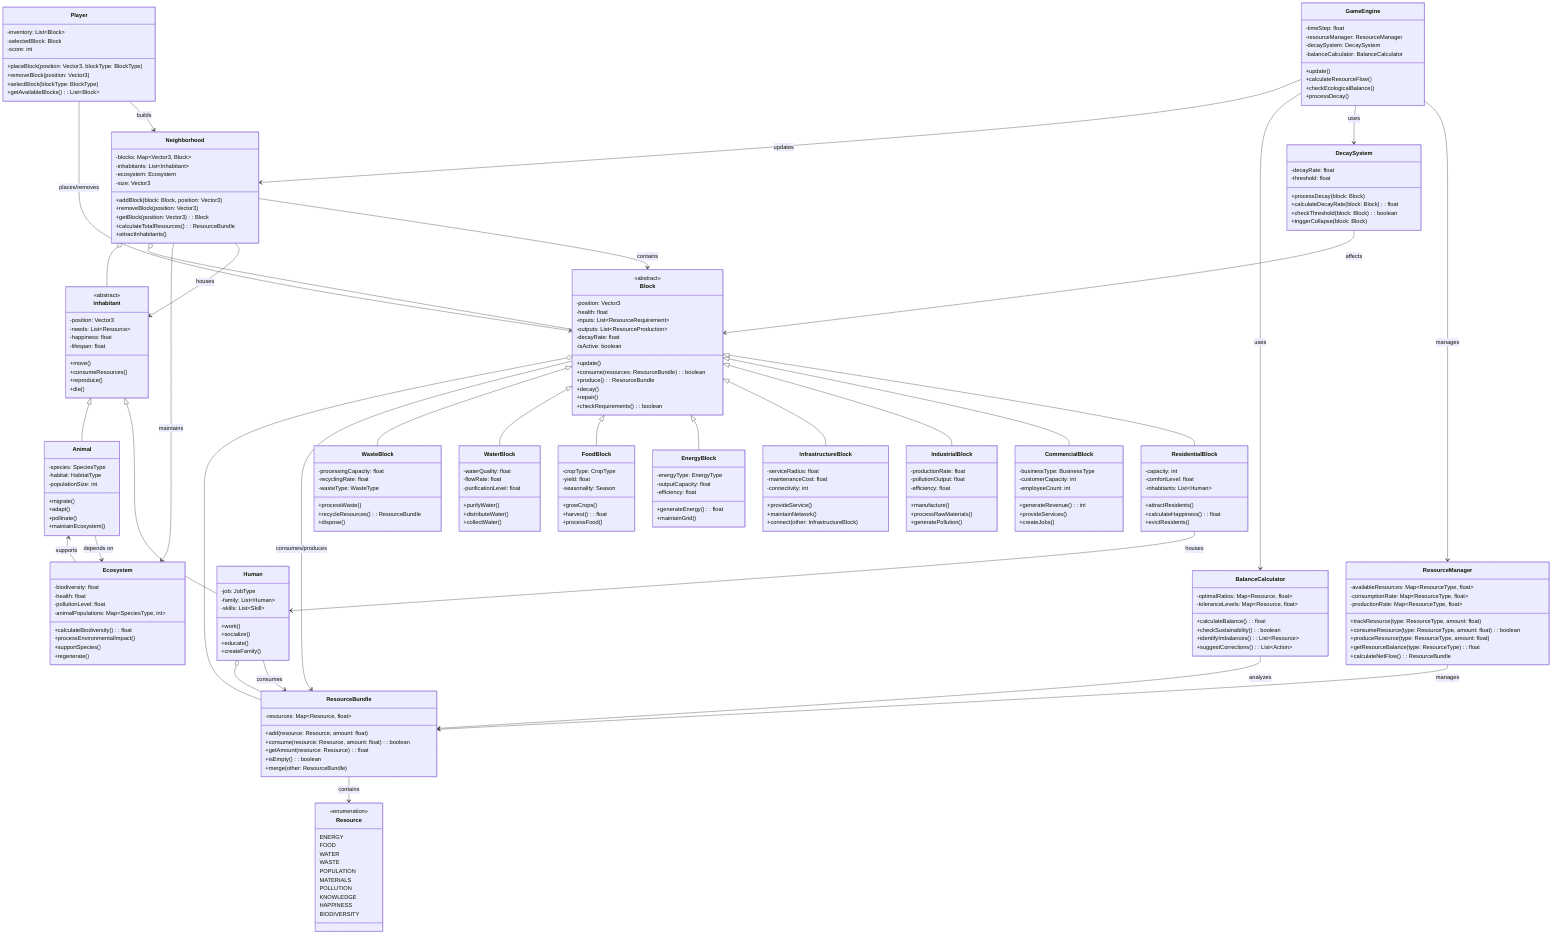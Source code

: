 classDiagram
    class GameEngine {
        -timeStep: float
        -resourceManager: ResourceManager
        -decaySystem: DecaySystem
        -balanceCalculator: BalanceCalculator
        +update()
        +calculateResourceFlow()
        +checkEcologicalBalance()
        +processDecay()
    }
    
    class Player {
        -inventory: List~Block~
        -selectedBlock: Block
        -score: int
        +placeBlock(position: Vector3, blockType: BlockType)
        +removeBlock(position: Vector3)
        +selectBlock(blockType: BlockType)
        +getAvailableBlocks(): List~Block~
    }
    
    class Neighborhood {
        -blocks: Map~Vector3, Block~
        -inhabitants: List~Inhabitant~
        -ecosystem: Ecosystem
        -size: Vector3
        +addBlock(block: Block, position: Vector3)
        +removeBlock(position: Vector3)
        +getBlock(position: Vector3): Block
        +calculateTotalResources(): ResourceBundle
        +attractInhabitants()
    }
    
    class Block {
        <<abstract>>
        -position: Vector3
        -health: float
        -inputs: List~ResourceRequirement~
        -outputs: List~ResourceProduction~
        -decayRate: float
        -isActive: boolean
        +update()
        +consume(resources: ResourceBundle): boolean
        +produce(): ResourceBundle
        +decay()
        +repair()
        +checkRequirements(): boolean
    }
    
    class ResidentialBlock {
        -capacity: int
        -comfortLevel: float
        -inhabitants: List~Human~
        +attractResidents()
        +calculateHappiness(): float
        +evictResidents()
    }
    
    class CommercialBlock {
        -businessType: BusinessType
        -customerCapacity: int
        -employeeCount: int
        +generateRevenue(): int
        +provideServices()
        +createJobs()
    }
    
    class IndustrialBlock {
        -productionRate: float
        -pollutionOutput: float
        -efficiency: float
        +manufacture()
        +processRawMaterials()
        +generatePollution()
    }
    
    class InfrastructureBlock {
        -serviceRadius: float
        -maintenanceCost: float
        -connectivity: int
        +provideService()
        +maintainNetwork()
        +connect(other: InfrastructureBlock)
    }
    
    class EnergyBlock {
        -energyType: EnergyType
        -outputCapacity: float
        -efficiency: float
        +generateEnergy(): float
        +maintainGrid()
    }
    
    class FoodBlock {
        -cropType: CropType
        -yield: float
        -seasonality: Season
        +growCrops()
        +harvest(): float
        +processFood()
    }
    
    class WaterBlock {
        -waterQuality: float
        -flowRate: float
        -purificationLevel: float
        +purifyWater()
        +distributeWater()
        +collectWater()
    }
    
    class WasteBlock {
        -processingCapacity: float
        -recyclingRate: float
        -wasteType: WasteType
        +processWaste()
        +recycleResources(): ResourceBundle
        +dispose()
    }
    
    class ResourceManager {
        -availableResources: Map~ResourceType, float~
        -consumptionRate: Map~ResourceType, float~
        -productionRate: Map~ResourceType, float~
        +trackResource(type: ResourceType, amount: float)
        +consumeResource(type: ResourceType, amount: float): boolean
        +produceResource(type: ResourceType, amount: float)
        +getResourceBalance(type: ResourceType): float
        +calculateNetFlow(): ResourceBundle
    }
    
    class Resource {
        <<enumeration>>
        ENERGY
        FOOD
        WATER
        WASTE
        POPULATION
        MATERIALS
        POLLUTION
        KNOWLEDGE
        HAPPINESS
        BIODIVERSITY
    }
    
    class ResourceBundle {
        -resources: Map~Resource, float~
        +add(resource: Resource, amount: float)
        +consume(resource: Resource, amount: float): boolean
        +getAmount(resource: Resource): float
        +isEmpty(): boolean
        +merge(other: ResourceBundle)
    }
    
    class Inhabitant {
        <<abstract>>
        -position: Vector3
        -needs: List~Resource~
        -happiness: float
        -lifespan: float
        +move()
        +consumeResources()
        +reproduce()
        +die()
    }
    
    class Human {
        -job: JobType
        -family: List~Human~
        -skills: List~Skill~
        +work()
        +socialize()
        +educate()
        +createFamily()
    }
    
    class Animal {
        -species: SpeciesType
        -habitat: HabitatType
        -populationSize: int
        +migrate()
        +adapt()
        +pollinate()
        +maintainEcosystem()
    }
    
    class Ecosystem {
        -biodiversity: float
        -health: float
        -pollutionLevel: float
        -animalPopulations: Map~SpeciesType, int~
        +calculateBiodiversity(): float
        +processEnvironmentalImpact()
        +supportSpecies()
        +regenerate()
    }
    
    class DecaySystem {
        -decayRate: float
        -threshold: float
        +processDecay(block: Block)
        +calculateDecayRate(block: Block): float
        +checkThreshold(block: Block): boolean
        +triggerCollapse(block: Block)
    }
    
    class BalanceCalculator {
        -optimalRatios: Map~Resource, float~
        -toleranceLevels: Map~Resource, float~
        +calculateBalance(): float
        +checkSustainability(): boolean
        +identifyImbalances(): List~Resource~
        +suggestCorrections(): List~Action~
    }
    
    %% Relationships
    GameEngine --> ResourceManager : manages
    GameEngine --> DecaySystem : uses
    GameEngine --> BalanceCalculator : uses
    GameEngine --> Neighborhood : updates
    
    Player --> Neighborhood : builds
    Player --> Block : places/removes
    
    Neighborhood --> Block : contains
    Neighborhood --> Inhabitant : houses
    Neighborhood --> Ecosystem : maintains
    
    Block <|-- ResidentialBlock
    Block <|-- CommercialBlock
    Block <|-- IndustrialBlock
    Block <|-- InfrastructureBlock
    Block <|-- EnergyBlock
    Block <|-- FoodBlock
    Block <|-- WaterBlock
    Block <|-- WasteBlock
    
    Block --> ResourceBundle : consumes/produces
    ResourceBundle --> Resource : contains
    
    Inhabitant <|-- Human
    Inhabitant <|-- Animal
    
    ResidentialBlock --> Human : houses
    Ecosystem --> Animal : supports
    
    ResourceManager --> ResourceBundle : manages
    DecaySystem --> Block : affects
    BalanceCalculator --> ResourceBundle : analyzes
    
    Human --> ResourceBundle : consumes
    Animal --> Ecosystem : depends on
    
    %% Aggregation relationships
    Neighborhood o-- Block
    Neighborhood o-- Inhabitant
    Block o-- ResourceBundle
    Human o-- ResourceBundle